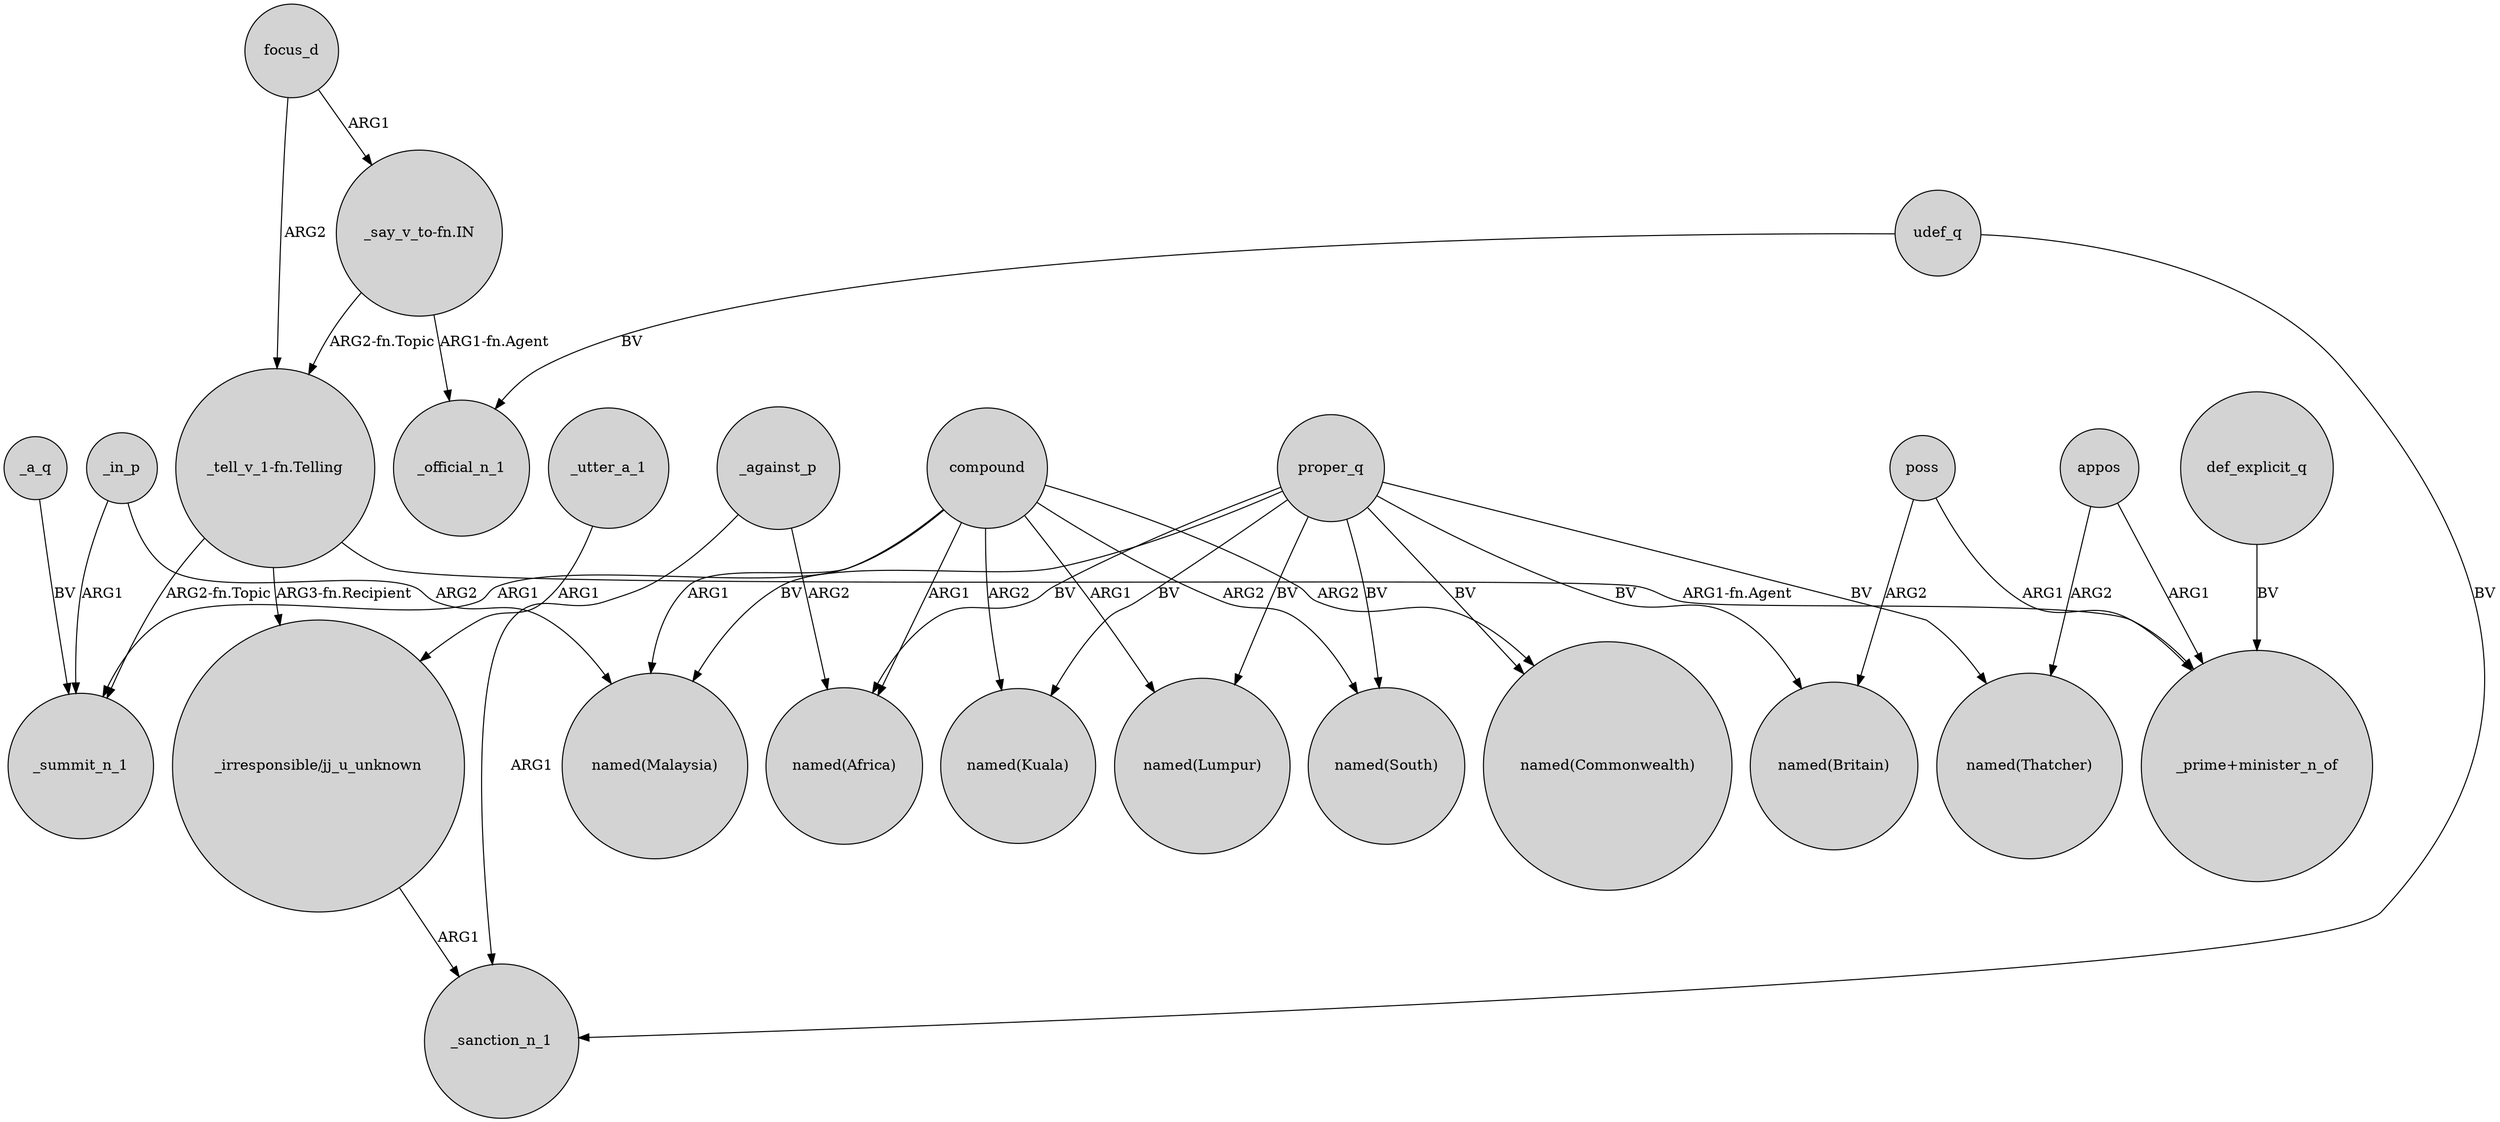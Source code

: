 digraph {
	node [shape=circle style=filled]
	compound -> "named(Kuala)" [label=ARG2]
	_in_p -> "named(Malaysia)" [label=ARG2]
	compound -> "named(South)" [label=ARG2]
	proper_q -> "named(Africa)" [label=BV]
	"_irresponsible/jj_u_unknown" -> _sanction_n_1 [label=ARG1]
	_against_p -> "named(Africa)" [label=ARG2]
	"_tell_v_1-fn.Telling" -> _summit_n_1 [label="ARG2-fn.Topic"]
	compound -> "named(Malaysia)" [label=ARG1]
	"_say_v_to-fn.IN" -> _official_n_1 [label="ARG1-fn.Agent"]
	"_tell_v_1-fn.Telling" -> "_prime+minister_n_of" [label="ARG1-fn.Agent"]
	udef_q -> _sanction_n_1 [label=BV]
	compound -> "named(Africa)" [label=ARG1]
	appos -> "_prime+minister_n_of" [label=ARG1]
	compound -> "named(Commonwealth)" [label=ARG2]
	poss -> "_prime+minister_n_of" [label=ARG1]
	_a_q -> _summit_n_1 [label=BV]
	def_explicit_q -> "_prime+minister_n_of" [label=BV]
	proper_q -> "named(Lumpur)" [label=BV]
	appos -> "named(Thatcher)" [label=ARG2]
	proper_q -> "named(Commonwealth)" [label=BV]
	udef_q -> _official_n_1 [label=BV]
	focus_d -> "_tell_v_1-fn.Telling" [label=ARG2]
	compound -> "named(Lumpur)" [label=ARG1]
	_in_p -> _summit_n_1 [label=ARG1]
	proper_q -> "named(Kuala)" [label=BV]
	_against_p -> _sanction_n_1 [label=ARG1]
	"_tell_v_1-fn.Telling" -> "_irresponsible/jj_u_unknown" [label="ARG3-fn.Recipient"]
	proper_q -> "named(Malaysia)" [label=BV]
	poss -> "named(Britain)" [label=ARG2]
	_utter_a_1 -> "_irresponsible/jj_u_unknown" [label=ARG1]
	proper_q -> "named(South)" [label=BV]
	"_say_v_to-fn.IN" -> "_tell_v_1-fn.Telling" [label="ARG2-fn.Topic"]
	proper_q -> "named(Thatcher)" [label=BV]
	compound -> _summit_n_1 [label=ARG1]
	focus_d -> "_say_v_to-fn.IN" [label=ARG1]
	proper_q -> "named(Britain)" [label=BV]
}
